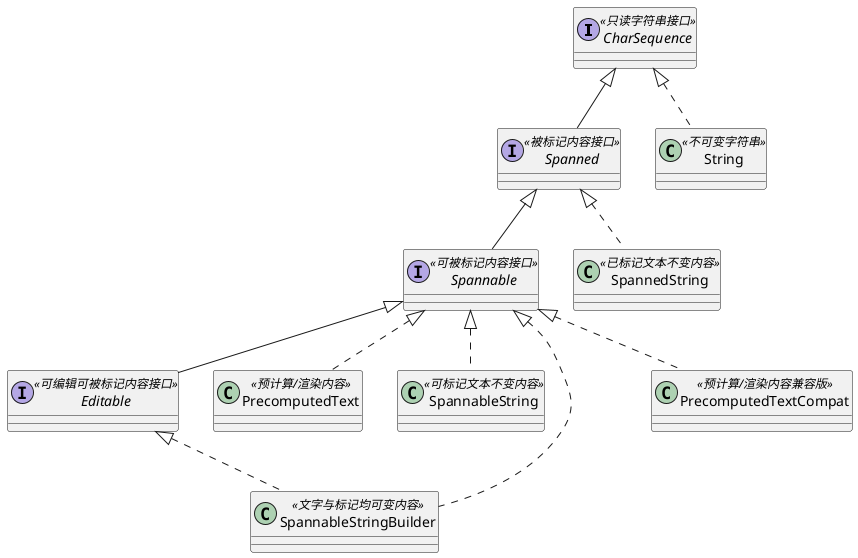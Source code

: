 @startuml
' 只读的，不可变的字符串接口
interface CharSequence <<只读字符串接口>>
' 文案已经被标记
interface Spanned <<被标记内容接口>> extends CharSequence
' 文案可被标记
interface Spannable <<可被标记内容接口>> extends Spanned
' 文案内容可变化，文案可被标记，标记可能因文案内容变化而变化
interface Editable <<可编辑可被标记内容接口>> extends Spannable
class String <<不可变字符串>> implements CharSequence
class PrecomputedText <<预计算/渲染内容>> implements Spannable
class SpannableString <<可标记文本不变内容>> implements Spannable
class SpannableStringBuilder <<文字与标记均可变内容>> implements Spannable, Editable
class SpannedString <<已标记文本不变内容>> implements Spanned
class PrecomputedTextCompat <<预计算/渲染内容兼容版>> implements Spannable
@enduml
